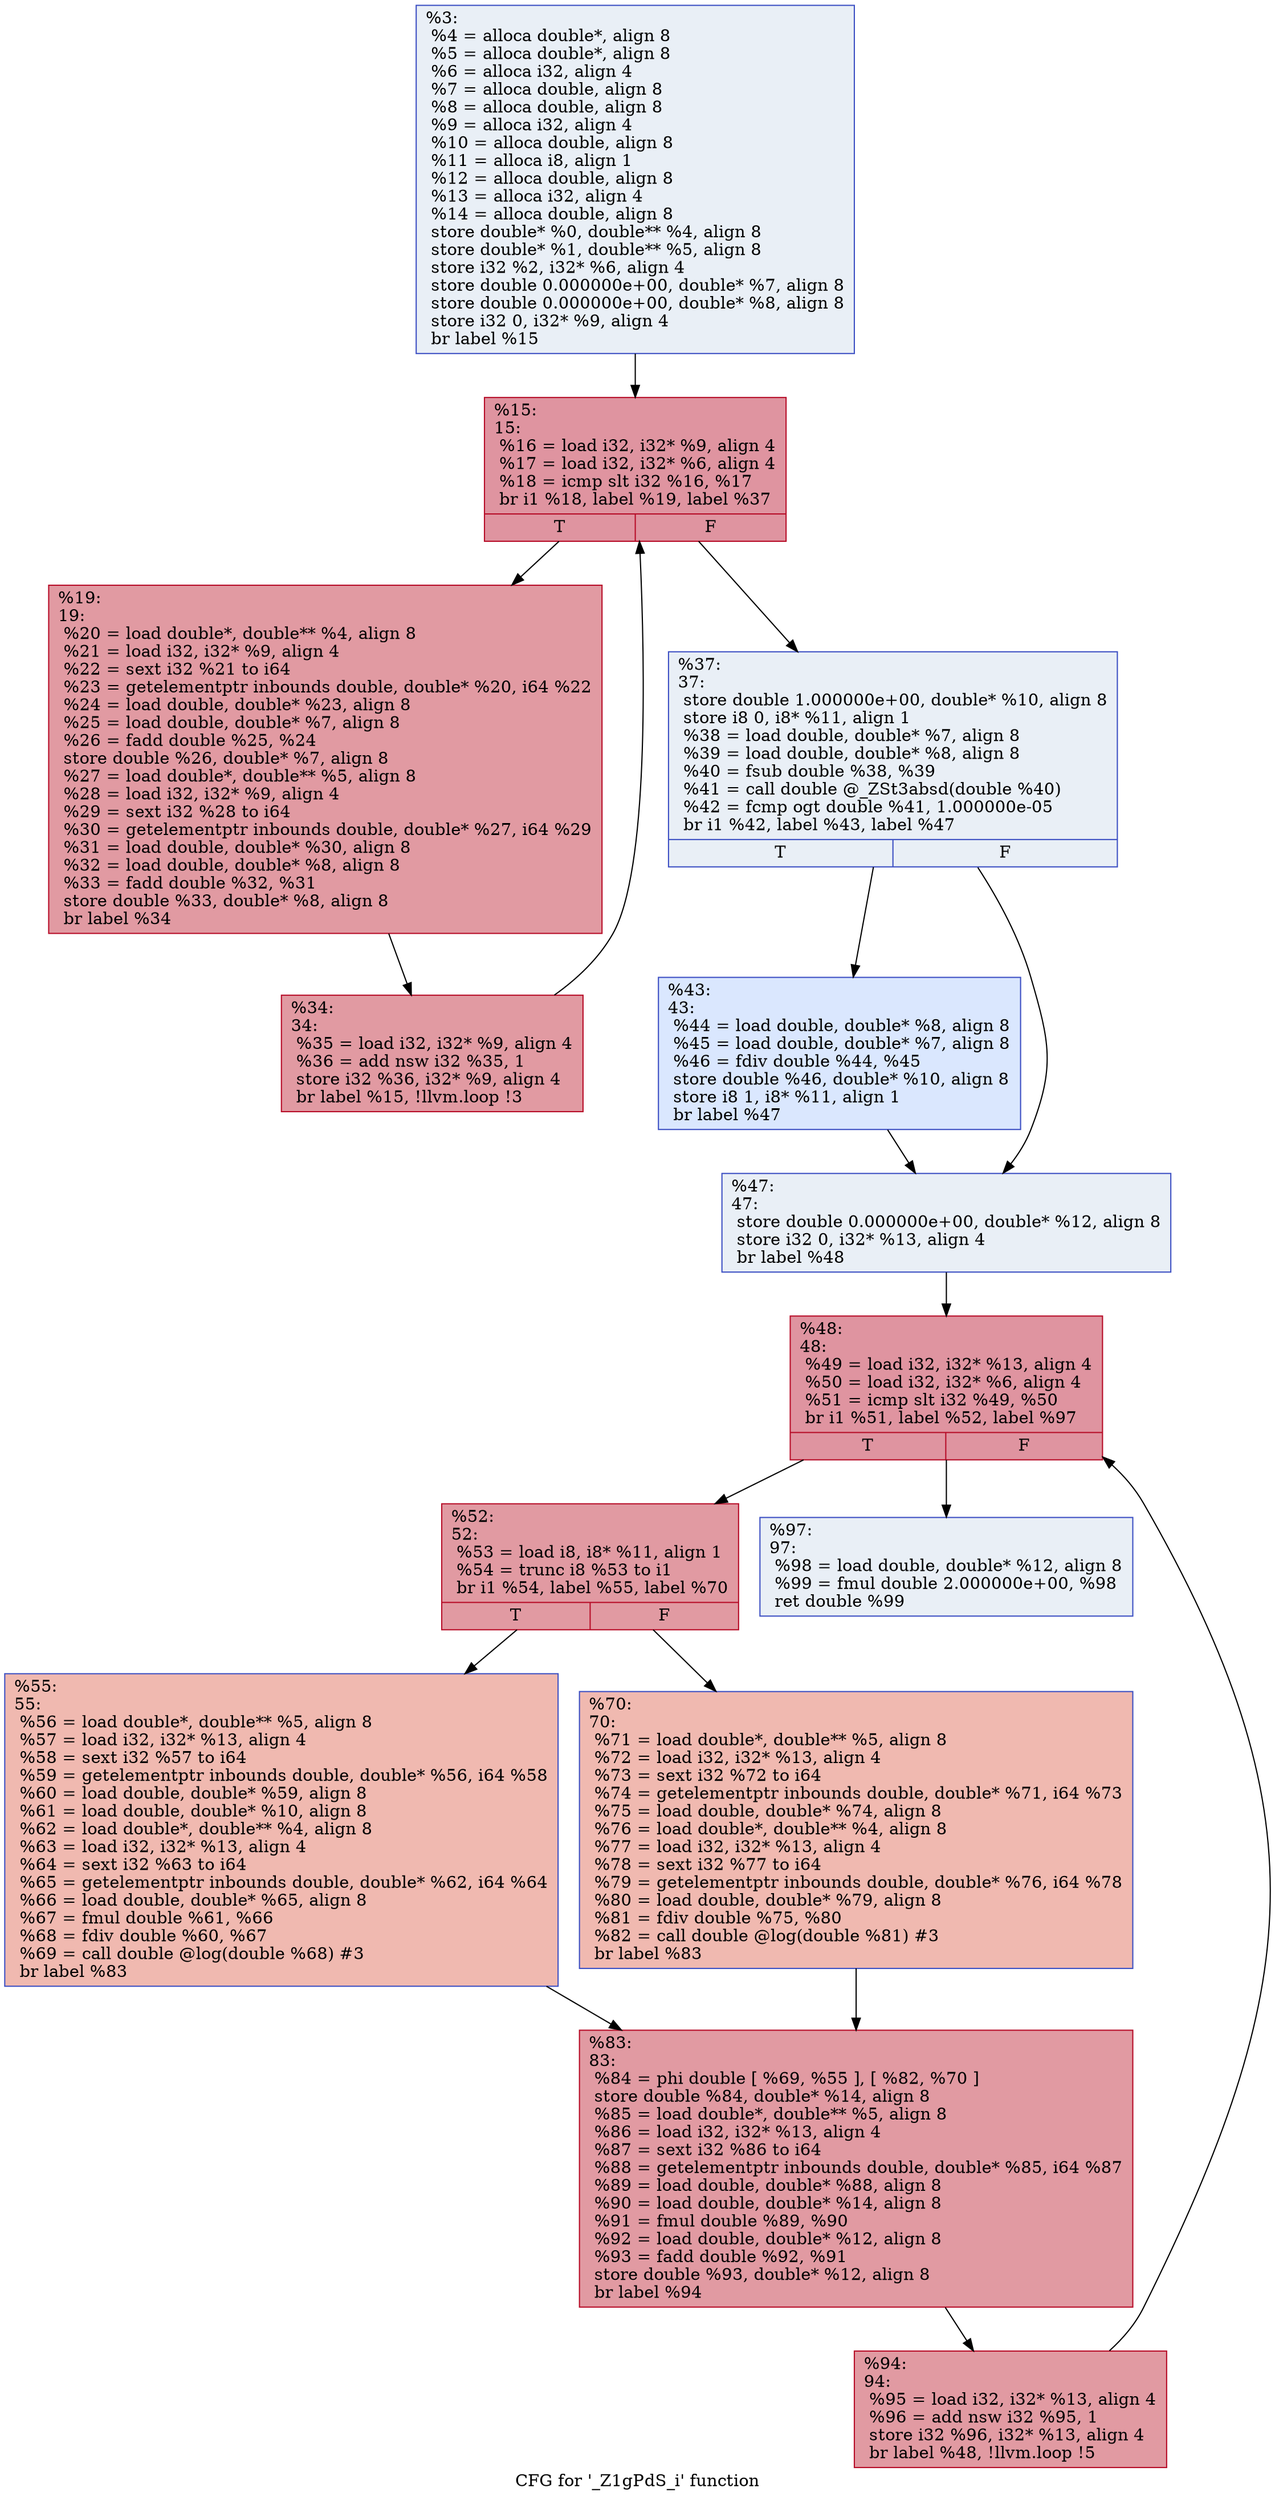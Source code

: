 digraph "CFG for '_Z1gPdS_i' function" {
	label="CFG for '_Z1gPdS_i' function";

	1 [shape=record,color="#3d50c3ff", style=filled, fillcolor="#cedaeb70",label="{%3:\l  %4 = alloca double*, align 8\l  %5 = alloca double*, align 8\l  %6 = alloca i32, align 4\l  %7 = alloca double, align 8\l  %8 = alloca double, align 8\l  %9 = alloca i32, align 4\l  %10 = alloca double, align 8\l  %11 = alloca i8, align 1\l  %12 = alloca double, align 8\l  %13 = alloca i32, align 4\l  %14 = alloca double, align 8\l  store double* %0, double** %4, align 8\l  store double* %1, double** %5, align 8\l  store i32 %2, i32* %6, align 4\l  store double 0.000000e+00, double* %7, align 8\l  store double 0.000000e+00, double* %8, align 8\l  store i32 0, i32* %9, align 4\l  br label %15\l}"];
	1 -> 2;
	2 [shape=record,color="#b70d28ff", style=filled, fillcolor="#b70d2870",label="{%15:\l15:                                               \l  %16 = load i32, i32* %9, align 4\l  %17 = load i32, i32* %6, align 4\l  %18 = icmp slt i32 %16, %17\l  br i1 %18, label %19, label %37\l|{<s0>T|<s1>F}}"];
	2 -> 3;
	2 -> 4;
	3 [shape=record,color="#b70d28ff", style=filled, fillcolor="#bb1b2c70",label="{%19:\l19:                                               \l  %20 = load double*, double** %4, align 8\l  %21 = load i32, i32* %9, align 4\l  %22 = sext i32 %21 to i64\l  %23 = getelementptr inbounds double, double* %20, i64 %22\l  %24 = load double, double* %23, align 8\l  %25 = load double, double* %7, align 8\l  %26 = fadd double %25, %24\l  store double %26, double* %7, align 8\l  %27 = load double*, double** %5, align 8\l  %28 = load i32, i32* %9, align 4\l  %29 = sext i32 %28 to i64\l  %30 = getelementptr inbounds double, double* %27, i64 %29\l  %31 = load double, double* %30, align 8\l  %32 = load double, double* %8, align 8\l  %33 = fadd double %32, %31\l  store double %33, double* %8, align 8\l  br label %34\l}"];
	3 -> 5;
	5 [shape=record,color="#b70d28ff", style=filled, fillcolor="#bb1b2c70",label="{%34:\l34:                                               \l  %35 = load i32, i32* %9, align 4\l  %36 = add nsw i32 %35, 1\l  store i32 %36, i32* %9, align 4\l  br label %15, !llvm.loop !3\l}"];
	5 -> 2;
	4 [shape=record,color="#3d50c3ff", style=filled, fillcolor="#cedaeb70",label="{%37:\l37:                                               \l  store double 1.000000e+00, double* %10, align 8\l  store i8 0, i8* %11, align 1\l  %38 = load double, double* %7, align 8\l  %39 = load double, double* %8, align 8\l  %40 = fsub double %38, %39\l  %41 = call double @_ZSt3absd(double %40)\l  %42 = fcmp ogt double %41, 1.000000e-05\l  br i1 %42, label %43, label %47\l|{<s0>T|<s1>F}}"];
	4 -> 6;
	4 -> 7;
	6 [shape=record,color="#3d50c3ff", style=filled, fillcolor="#abc8fd70",label="{%43:\l43:                                               \l  %44 = load double, double* %8, align 8\l  %45 = load double, double* %7, align 8\l  %46 = fdiv double %44, %45\l  store double %46, double* %10, align 8\l  store i8 1, i8* %11, align 1\l  br label %47\l}"];
	6 -> 7;
	7 [shape=record,color="#3d50c3ff", style=filled, fillcolor="#cedaeb70",label="{%47:\l47:                                               \l  store double 0.000000e+00, double* %12, align 8\l  store i32 0, i32* %13, align 4\l  br label %48\l}"];
	7 -> 8;
	8 [shape=record,color="#b70d28ff", style=filled, fillcolor="#b70d2870",label="{%48:\l48:                                               \l  %49 = load i32, i32* %13, align 4\l  %50 = load i32, i32* %6, align 4\l  %51 = icmp slt i32 %49, %50\l  br i1 %51, label %52, label %97\l|{<s0>T|<s1>F}}"];
	8 -> 9;
	8 -> 10;
	9 [shape=record,color="#b70d28ff", style=filled, fillcolor="#bb1b2c70",label="{%52:\l52:                                               \l  %53 = load i8, i8* %11, align 1\l  %54 = trunc i8 %53 to i1\l  br i1 %54, label %55, label %70\l|{<s0>T|<s1>F}}"];
	9 -> 11;
	9 -> 12;
	11 [shape=record,color="#3d50c3ff", style=filled, fillcolor="#de614d70",label="{%55:\l55:                                               \l  %56 = load double*, double** %5, align 8\l  %57 = load i32, i32* %13, align 4\l  %58 = sext i32 %57 to i64\l  %59 = getelementptr inbounds double, double* %56, i64 %58\l  %60 = load double, double* %59, align 8\l  %61 = load double, double* %10, align 8\l  %62 = load double*, double** %4, align 8\l  %63 = load i32, i32* %13, align 4\l  %64 = sext i32 %63 to i64\l  %65 = getelementptr inbounds double, double* %62, i64 %64\l  %66 = load double, double* %65, align 8\l  %67 = fmul double %61, %66\l  %68 = fdiv double %60, %67\l  %69 = call double @log(double %68) #3\l  br label %83\l}"];
	11 -> 13;
	12 [shape=record,color="#3d50c3ff", style=filled, fillcolor="#de614d70",label="{%70:\l70:                                               \l  %71 = load double*, double** %5, align 8\l  %72 = load i32, i32* %13, align 4\l  %73 = sext i32 %72 to i64\l  %74 = getelementptr inbounds double, double* %71, i64 %73\l  %75 = load double, double* %74, align 8\l  %76 = load double*, double** %4, align 8\l  %77 = load i32, i32* %13, align 4\l  %78 = sext i32 %77 to i64\l  %79 = getelementptr inbounds double, double* %76, i64 %78\l  %80 = load double, double* %79, align 8\l  %81 = fdiv double %75, %80\l  %82 = call double @log(double %81) #3\l  br label %83\l}"];
	12 -> 13;
	13 [shape=record,color="#b70d28ff", style=filled, fillcolor="#bb1b2c70",label="{%83:\l83:                                               \l  %84 = phi double [ %69, %55 ], [ %82, %70 ]\l  store double %84, double* %14, align 8\l  %85 = load double*, double** %5, align 8\l  %86 = load i32, i32* %13, align 4\l  %87 = sext i32 %86 to i64\l  %88 = getelementptr inbounds double, double* %85, i64 %87\l  %89 = load double, double* %88, align 8\l  %90 = load double, double* %14, align 8\l  %91 = fmul double %89, %90\l  %92 = load double, double* %12, align 8\l  %93 = fadd double %92, %91\l  store double %93, double* %12, align 8\l  br label %94\l}"];
	13 -> 14;
	14 [shape=record,color="#b70d28ff", style=filled, fillcolor="#bb1b2c70",label="{%94:\l94:                                               \l  %95 = load i32, i32* %13, align 4\l  %96 = add nsw i32 %95, 1\l  store i32 %96, i32* %13, align 4\l  br label %48, !llvm.loop !5\l}"];
	14 -> 8;
	10 [shape=record,color="#3d50c3ff", style=filled, fillcolor="#cedaeb70",label="{%97:\l97:                                               \l  %98 = load double, double* %12, align 8\l  %99 = fmul double 2.000000e+00, %98\l  ret double %99\l}"];
}
